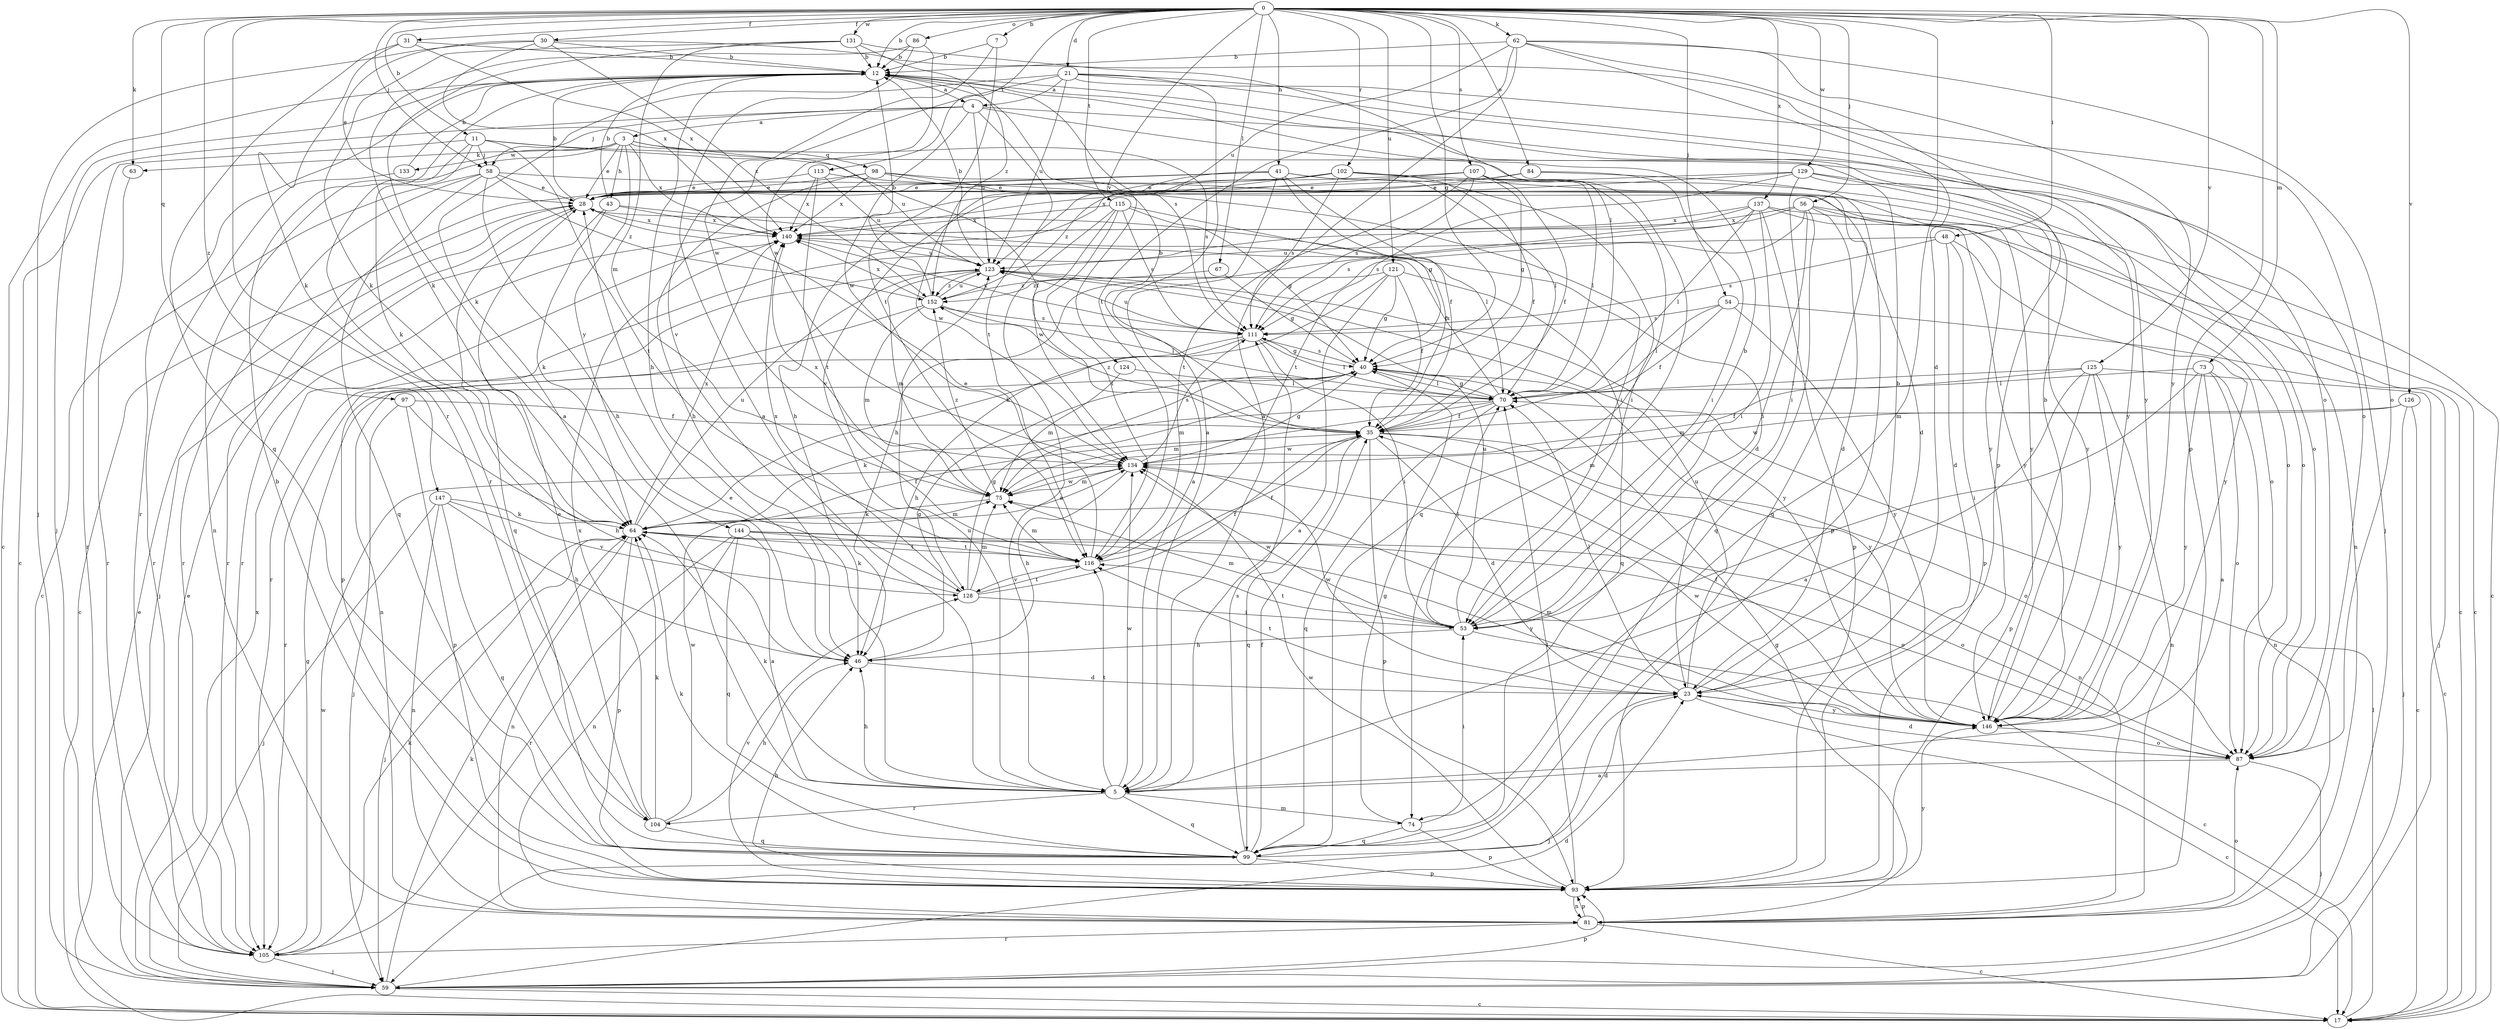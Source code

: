 strict digraph  {
0;
3;
4;
5;
7;
11;
12;
17;
21;
23;
28;
30;
31;
35;
40;
41;
43;
46;
48;
53;
54;
56;
58;
59;
62;
63;
64;
67;
70;
73;
74;
75;
81;
84;
86;
87;
93;
97;
98;
99;
102;
104;
105;
107;
111;
113;
115;
116;
121;
123;
124;
125;
126;
128;
129;
131;
133;
134;
137;
140;
144;
146;
147;
152;
0 -> 7  [label=b];
0 -> 11  [label=b];
0 -> 12  [label=b];
0 -> 21  [label=d];
0 -> 30  [label=f];
0 -> 31  [label=f];
0 -> 40  [label=g];
0 -> 41  [label=h];
0 -> 48  [label=i];
0 -> 54  [label=j];
0 -> 56  [label=j];
0 -> 58  [label=j];
0 -> 62  [label=k];
0 -> 63  [label=k];
0 -> 67  [label=l];
0 -> 73  [label=m];
0 -> 74  [label=m];
0 -> 84  [label=o];
0 -> 86  [label=o];
0 -> 93  [label=p];
0 -> 97  [label=q];
0 -> 102  [label=r];
0 -> 104  [label=r];
0 -> 107  [label=s];
0 -> 113  [label=t];
0 -> 115  [label=t];
0 -> 121  [label=u];
0 -> 124  [label=v];
0 -> 125  [label=v];
0 -> 126  [label=v];
0 -> 129  [label=w];
0 -> 131  [label=w];
0 -> 137  [label=x];
0 -> 147  [label=z];
3 -> 28  [label=e];
3 -> 43  [label=h];
3 -> 63  [label=k];
3 -> 81  [label=n];
3 -> 98  [label=q];
3 -> 111  [label=s];
3 -> 123  [label=u];
3 -> 133  [label=w];
3 -> 140  [label=x];
3 -> 144  [label=y];
4 -> 3  [label=a];
4 -> 17  [label=c];
4 -> 58  [label=j];
4 -> 74  [label=m];
4 -> 116  [label=t];
4 -> 123  [label=u];
4 -> 134  [label=w];
4 -> 146  [label=y];
5 -> 28  [label=e];
5 -> 46  [label=h];
5 -> 64  [label=k];
5 -> 74  [label=m];
5 -> 99  [label=q];
5 -> 104  [label=r];
5 -> 116  [label=t];
5 -> 123  [label=u];
5 -> 134  [label=w];
7 -> 12  [label=b];
7 -> 116  [label=t];
7 -> 134  [label=w];
11 -> 35  [label=f];
11 -> 58  [label=j];
11 -> 64  [label=k];
11 -> 87  [label=o];
11 -> 104  [label=r];
11 -> 105  [label=r];
11 -> 116  [label=t];
12 -> 4  [label=a];
12 -> 17  [label=c];
12 -> 46  [label=h];
12 -> 59  [label=j];
12 -> 105  [label=r];
12 -> 111  [label=s];
17 -> 28  [label=e];
17 -> 70  [label=l];
21 -> 4  [label=a];
21 -> 5  [label=a];
21 -> 59  [label=j];
21 -> 64  [label=k];
21 -> 87  [label=o];
21 -> 123  [label=u];
21 -> 128  [label=v];
21 -> 146  [label=y];
23 -> 12  [label=b];
23 -> 17  [label=c];
23 -> 59  [label=j];
23 -> 70  [label=l];
23 -> 116  [label=t];
23 -> 123  [label=u];
23 -> 134  [label=w];
23 -> 146  [label=y];
28 -> 12  [label=b];
28 -> 17  [label=c];
28 -> 23  [label=d];
28 -> 99  [label=q];
28 -> 140  [label=x];
30 -> 12  [label=b];
30 -> 28  [label=e];
30 -> 59  [label=j];
30 -> 87  [label=o];
30 -> 140  [label=x];
30 -> 152  [label=z];
31 -> 12  [label=b];
31 -> 64  [label=k];
31 -> 99  [label=q];
31 -> 140  [label=x];
35 -> 12  [label=b];
35 -> 23  [label=d];
35 -> 81  [label=n];
35 -> 87  [label=o];
35 -> 93  [label=p];
35 -> 99  [label=q];
35 -> 134  [label=w];
35 -> 152  [label=z];
40 -> 70  [label=l];
40 -> 75  [label=m];
40 -> 111  [label=s];
40 -> 146  [label=y];
41 -> 5  [label=a];
41 -> 28  [label=e];
41 -> 35  [label=f];
41 -> 40  [label=g];
41 -> 53  [label=i];
41 -> 70  [label=l];
41 -> 105  [label=r];
41 -> 134  [label=w];
43 -> 12  [label=b];
43 -> 35  [label=f];
43 -> 59  [label=j];
43 -> 64  [label=k];
43 -> 140  [label=x];
46 -> 23  [label=d];
46 -> 40  [label=g];
48 -> 23  [label=d];
48 -> 93  [label=p];
48 -> 111  [label=s];
48 -> 123  [label=u];
48 -> 146  [label=y];
53 -> 12  [label=b];
53 -> 17  [label=c];
53 -> 46  [label=h];
53 -> 70  [label=l];
53 -> 75  [label=m];
53 -> 116  [label=t];
53 -> 123  [label=u];
53 -> 134  [label=w];
54 -> 35  [label=f];
54 -> 59  [label=j];
54 -> 70  [label=l];
54 -> 111  [label=s];
54 -> 146  [label=y];
56 -> 17  [label=c];
56 -> 23  [label=d];
56 -> 46  [label=h];
56 -> 53  [label=i];
56 -> 87  [label=o];
56 -> 99  [label=q];
56 -> 111  [label=s];
56 -> 140  [label=x];
58 -> 17  [label=c];
58 -> 28  [label=e];
58 -> 46  [label=h];
58 -> 99  [label=q];
58 -> 105  [label=r];
58 -> 146  [label=y];
58 -> 152  [label=z];
59 -> 17  [label=c];
59 -> 23  [label=d];
59 -> 28  [label=e];
59 -> 64  [label=k];
59 -> 93  [label=p];
59 -> 140  [label=x];
62 -> 5  [label=a];
62 -> 12  [label=b];
62 -> 23  [label=d];
62 -> 87  [label=o];
62 -> 93  [label=p];
62 -> 116  [label=t];
62 -> 123  [label=u];
62 -> 146  [label=y];
63 -> 105  [label=r];
64 -> 35  [label=f];
64 -> 59  [label=j];
64 -> 75  [label=m];
64 -> 81  [label=n];
64 -> 87  [label=o];
64 -> 93  [label=p];
64 -> 116  [label=t];
64 -> 123  [label=u];
64 -> 140  [label=x];
67 -> 40  [label=g];
67 -> 152  [label=z];
70 -> 35  [label=f];
70 -> 40  [label=g];
70 -> 64  [label=k];
70 -> 75  [label=m];
70 -> 99  [label=q];
70 -> 140  [label=x];
73 -> 5  [label=a];
73 -> 53  [label=i];
73 -> 70  [label=l];
73 -> 81  [label=n];
73 -> 87  [label=o];
73 -> 146  [label=y];
74 -> 40  [label=g];
74 -> 53  [label=i];
74 -> 93  [label=p];
74 -> 99  [label=q];
75 -> 64  [label=k];
75 -> 134  [label=w];
75 -> 140  [label=x];
75 -> 152  [label=z];
81 -> 17  [label=c];
81 -> 40  [label=g];
81 -> 87  [label=o];
81 -> 93  [label=p];
81 -> 105  [label=r];
84 -> 28  [label=e];
84 -> 53  [label=i];
84 -> 93  [label=p];
84 -> 140  [label=x];
86 -> 5  [label=a];
86 -> 12  [label=b];
86 -> 64  [label=k];
86 -> 134  [label=w];
87 -> 5  [label=a];
87 -> 23  [label=d];
87 -> 59  [label=j];
93 -> 12  [label=b];
93 -> 46  [label=h];
93 -> 70  [label=l];
93 -> 81  [label=n];
93 -> 128  [label=v];
93 -> 134  [label=w];
93 -> 146  [label=y];
97 -> 35  [label=f];
97 -> 46  [label=h];
97 -> 59  [label=j];
97 -> 93  [label=p];
98 -> 23  [label=d];
98 -> 28  [label=e];
98 -> 46  [label=h];
98 -> 53  [label=i];
98 -> 140  [label=x];
98 -> 146  [label=y];
99 -> 23  [label=d];
99 -> 35  [label=f];
99 -> 64  [label=k];
99 -> 93  [label=p];
99 -> 111  [label=s];
102 -> 17  [label=c];
102 -> 28  [label=e];
102 -> 35  [label=f];
102 -> 99  [label=q];
102 -> 111  [label=s];
102 -> 128  [label=v];
102 -> 152  [label=z];
104 -> 28  [label=e];
104 -> 46  [label=h];
104 -> 64  [label=k];
104 -> 99  [label=q];
104 -> 134  [label=w];
104 -> 140  [label=x];
105 -> 40  [label=g];
105 -> 59  [label=j];
105 -> 64  [label=k];
105 -> 134  [label=w];
107 -> 28  [label=e];
107 -> 35  [label=f];
107 -> 40  [label=g];
107 -> 46  [label=h];
107 -> 70  [label=l];
107 -> 99  [label=q];
107 -> 111  [label=s];
107 -> 116  [label=t];
111 -> 40  [label=g];
111 -> 46  [label=h];
111 -> 53  [label=i];
111 -> 70  [label=l];
111 -> 105  [label=r];
111 -> 123  [label=u];
111 -> 140  [label=x];
113 -> 28  [label=e];
113 -> 87  [label=o];
113 -> 116  [label=t];
113 -> 123  [label=u];
113 -> 140  [label=x];
115 -> 5  [label=a];
115 -> 40  [label=g];
115 -> 70  [label=l];
115 -> 111  [label=s];
115 -> 116  [label=t];
115 -> 134  [label=w];
115 -> 140  [label=x];
116 -> 28  [label=e];
116 -> 35  [label=f];
116 -> 75  [label=m];
116 -> 128  [label=v];
121 -> 5  [label=a];
121 -> 35  [label=f];
121 -> 40  [label=g];
121 -> 64  [label=k];
121 -> 99  [label=q];
121 -> 152  [label=z];
123 -> 12  [label=b];
123 -> 75  [label=m];
123 -> 93  [label=p];
123 -> 146  [label=y];
123 -> 152  [label=z];
124 -> 70  [label=l];
124 -> 75  [label=m];
125 -> 5  [label=a];
125 -> 17  [label=c];
125 -> 70  [label=l];
125 -> 75  [label=m];
125 -> 81  [label=n];
125 -> 93  [label=p];
125 -> 146  [label=y];
126 -> 17  [label=c];
126 -> 35  [label=f];
126 -> 59  [label=j];
126 -> 134  [label=w];
128 -> 35  [label=f];
128 -> 40  [label=g];
128 -> 53  [label=i];
128 -> 64  [label=k];
128 -> 75  [label=m];
128 -> 116  [label=t];
128 -> 140  [label=x];
129 -> 28  [label=e];
129 -> 53  [label=i];
129 -> 81  [label=n];
129 -> 87  [label=o];
129 -> 105  [label=r];
129 -> 116  [label=t];
129 -> 146  [label=y];
131 -> 5  [label=a];
131 -> 12  [label=b];
131 -> 64  [label=k];
131 -> 70  [label=l];
131 -> 75  [label=m];
131 -> 152  [label=z];
133 -> 12  [label=b];
133 -> 105  [label=r];
134 -> 40  [label=g];
134 -> 46  [label=h];
134 -> 75  [label=m];
134 -> 111  [label=s];
137 -> 17  [label=c];
137 -> 53  [label=i];
137 -> 70  [label=l];
137 -> 93  [label=p];
137 -> 105  [label=r];
137 -> 111  [label=s];
137 -> 140  [label=x];
137 -> 146  [label=y];
140 -> 123  [label=u];
144 -> 5  [label=a];
144 -> 81  [label=n];
144 -> 87  [label=o];
144 -> 99  [label=q];
144 -> 105  [label=r];
144 -> 116  [label=t];
144 -> 146  [label=y];
146 -> 12  [label=b];
146 -> 35  [label=f];
146 -> 75  [label=m];
146 -> 87  [label=o];
146 -> 134  [label=w];
147 -> 46  [label=h];
147 -> 59  [label=j];
147 -> 64  [label=k];
147 -> 81  [label=n];
147 -> 99  [label=q];
147 -> 128  [label=v];
152 -> 12  [label=b];
152 -> 70  [label=l];
152 -> 75  [label=m];
152 -> 81  [label=n];
152 -> 111  [label=s];
152 -> 123  [label=u];
152 -> 140  [label=x];
}
